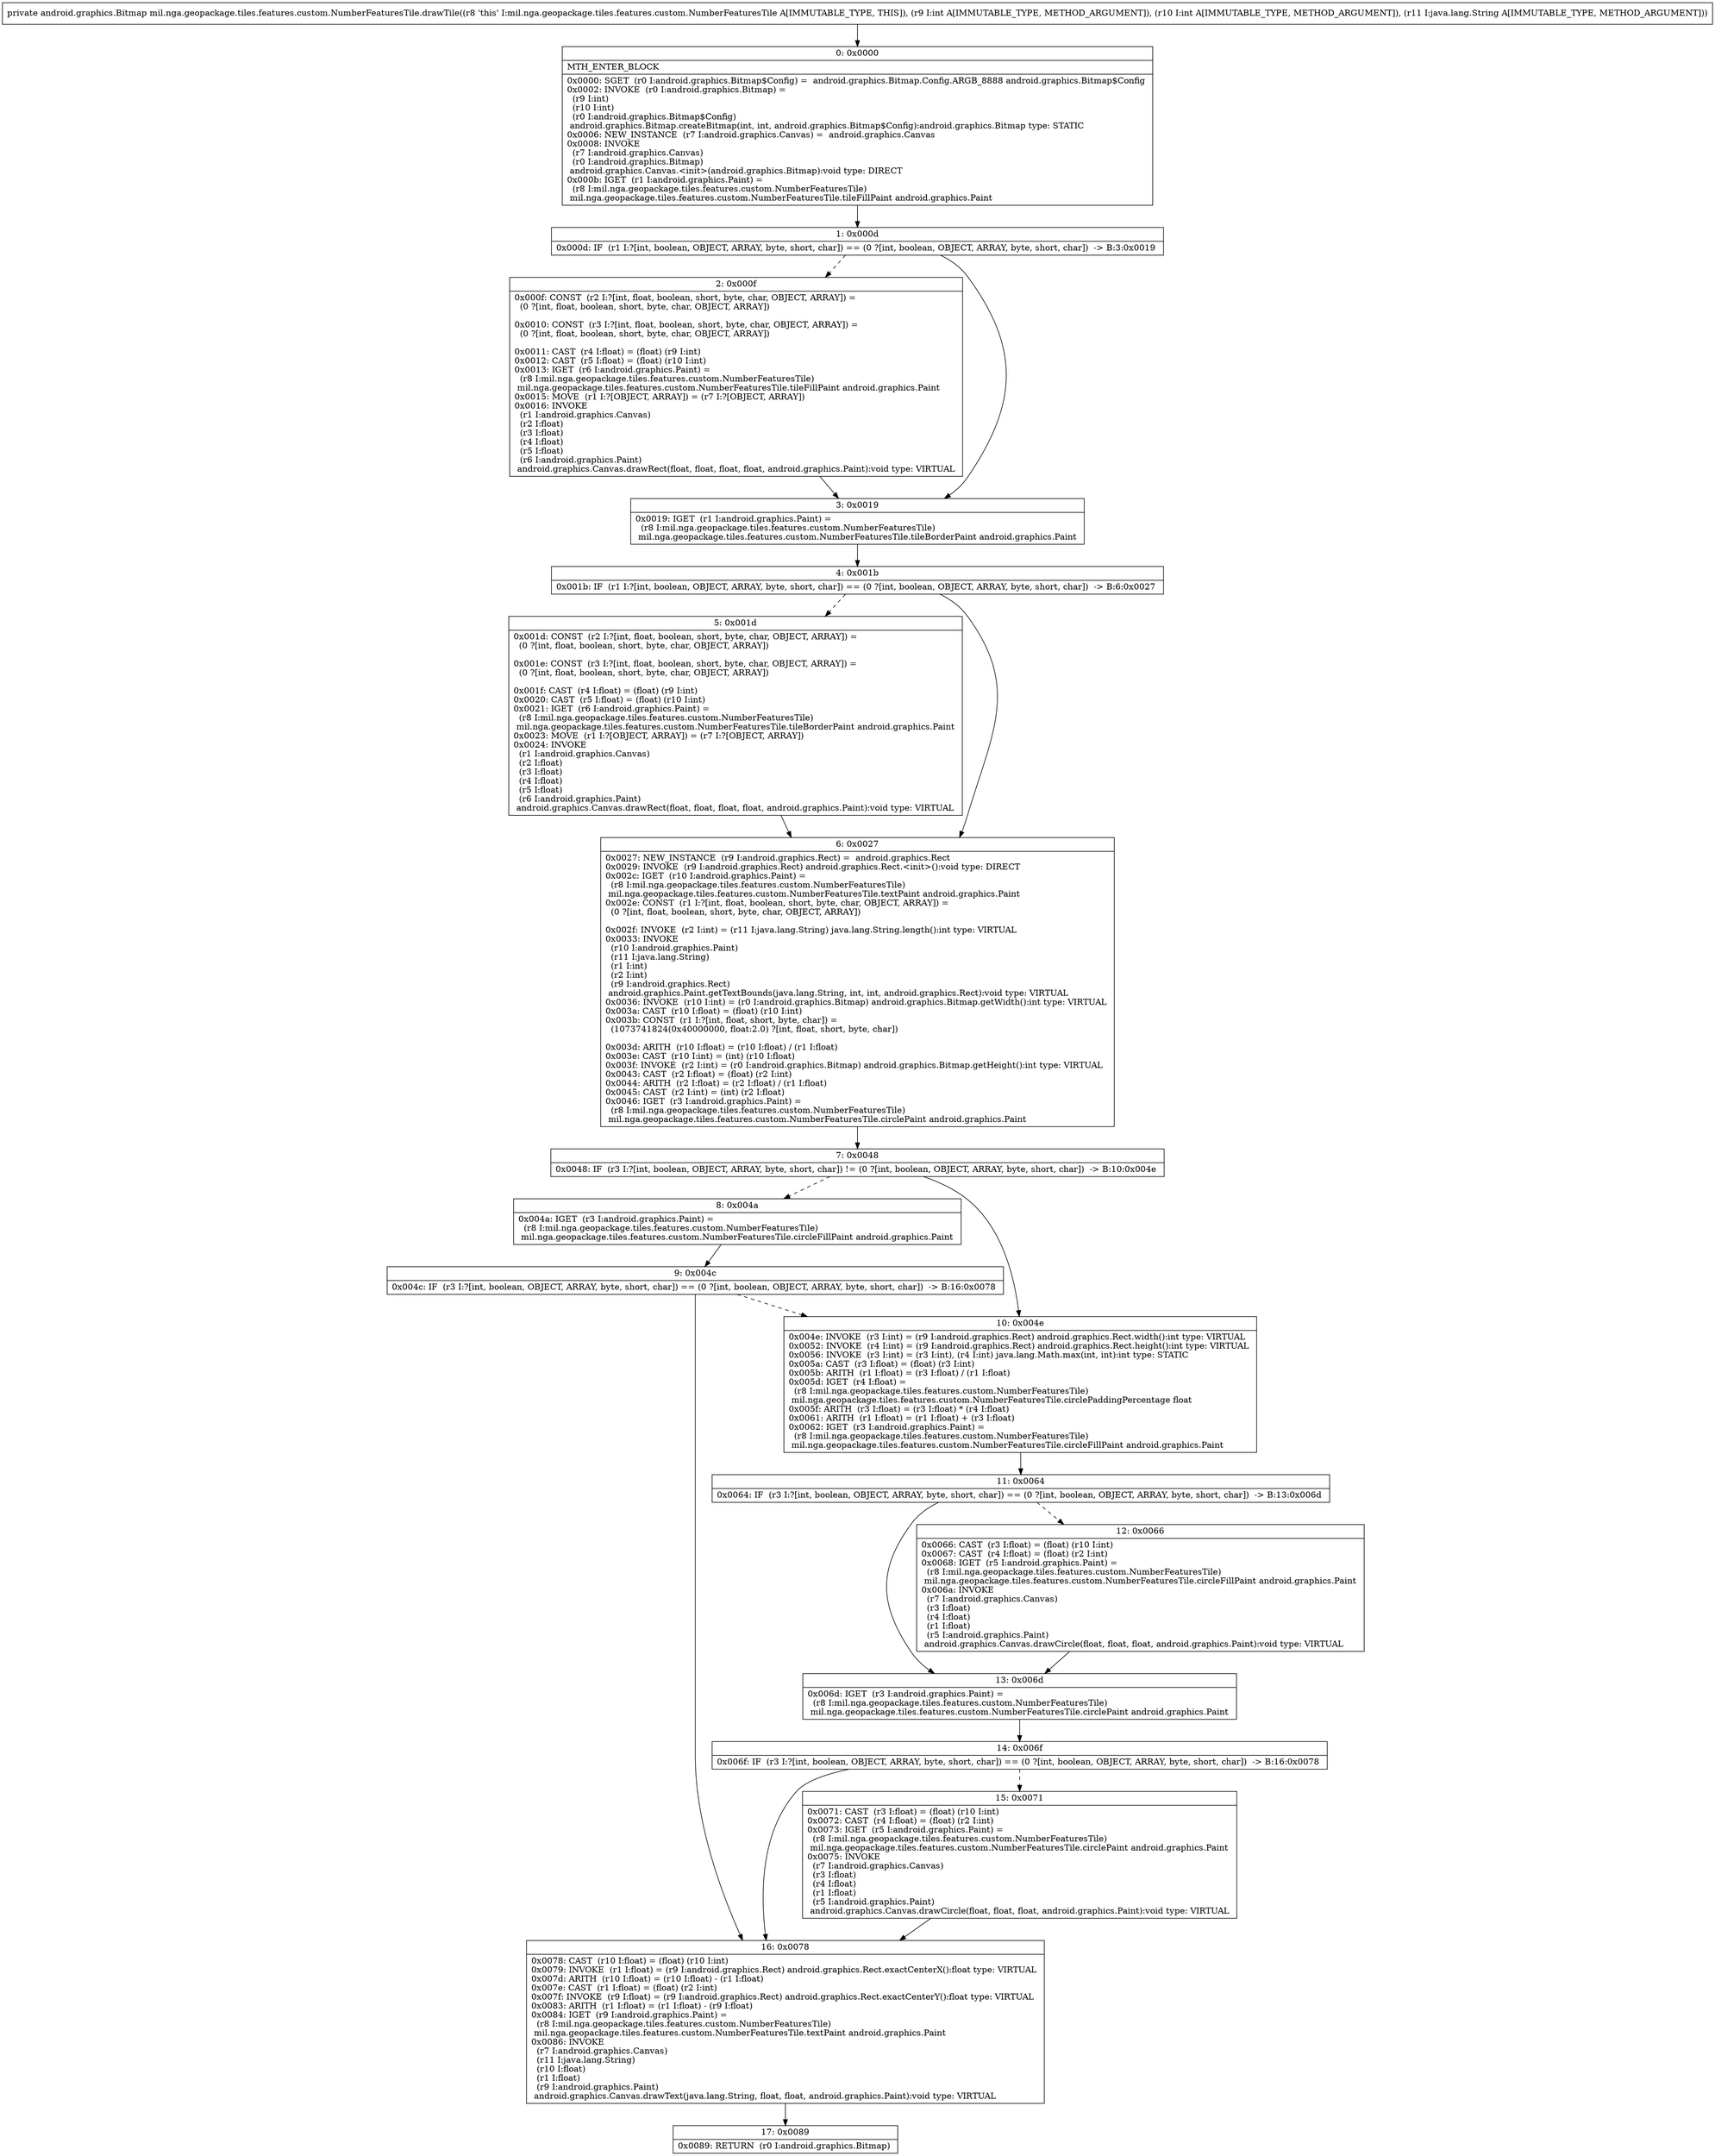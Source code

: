 digraph "CFG formil.nga.geopackage.tiles.features.custom.NumberFeaturesTile.drawTile(IILjava\/lang\/String;)Landroid\/graphics\/Bitmap;" {
Node_0 [shape=record,label="{0\:\ 0x0000|MTH_ENTER_BLOCK\l|0x0000: SGET  (r0 I:android.graphics.Bitmap$Config) =  android.graphics.Bitmap.Config.ARGB_8888 android.graphics.Bitmap$Config \l0x0002: INVOKE  (r0 I:android.graphics.Bitmap) = \l  (r9 I:int)\l  (r10 I:int)\l  (r0 I:android.graphics.Bitmap$Config)\l android.graphics.Bitmap.createBitmap(int, int, android.graphics.Bitmap$Config):android.graphics.Bitmap type: STATIC \l0x0006: NEW_INSTANCE  (r7 I:android.graphics.Canvas) =  android.graphics.Canvas \l0x0008: INVOKE  \l  (r7 I:android.graphics.Canvas)\l  (r0 I:android.graphics.Bitmap)\l android.graphics.Canvas.\<init\>(android.graphics.Bitmap):void type: DIRECT \l0x000b: IGET  (r1 I:android.graphics.Paint) = \l  (r8 I:mil.nga.geopackage.tiles.features.custom.NumberFeaturesTile)\l mil.nga.geopackage.tiles.features.custom.NumberFeaturesTile.tileFillPaint android.graphics.Paint \l}"];
Node_1 [shape=record,label="{1\:\ 0x000d|0x000d: IF  (r1 I:?[int, boolean, OBJECT, ARRAY, byte, short, char]) == (0 ?[int, boolean, OBJECT, ARRAY, byte, short, char])  \-\> B:3:0x0019 \l}"];
Node_2 [shape=record,label="{2\:\ 0x000f|0x000f: CONST  (r2 I:?[int, float, boolean, short, byte, char, OBJECT, ARRAY]) = \l  (0 ?[int, float, boolean, short, byte, char, OBJECT, ARRAY])\l \l0x0010: CONST  (r3 I:?[int, float, boolean, short, byte, char, OBJECT, ARRAY]) = \l  (0 ?[int, float, boolean, short, byte, char, OBJECT, ARRAY])\l \l0x0011: CAST  (r4 I:float) = (float) (r9 I:int) \l0x0012: CAST  (r5 I:float) = (float) (r10 I:int) \l0x0013: IGET  (r6 I:android.graphics.Paint) = \l  (r8 I:mil.nga.geopackage.tiles.features.custom.NumberFeaturesTile)\l mil.nga.geopackage.tiles.features.custom.NumberFeaturesTile.tileFillPaint android.graphics.Paint \l0x0015: MOVE  (r1 I:?[OBJECT, ARRAY]) = (r7 I:?[OBJECT, ARRAY]) \l0x0016: INVOKE  \l  (r1 I:android.graphics.Canvas)\l  (r2 I:float)\l  (r3 I:float)\l  (r4 I:float)\l  (r5 I:float)\l  (r6 I:android.graphics.Paint)\l android.graphics.Canvas.drawRect(float, float, float, float, android.graphics.Paint):void type: VIRTUAL \l}"];
Node_3 [shape=record,label="{3\:\ 0x0019|0x0019: IGET  (r1 I:android.graphics.Paint) = \l  (r8 I:mil.nga.geopackage.tiles.features.custom.NumberFeaturesTile)\l mil.nga.geopackage.tiles.features.custom.NumberFeaturesTile.tileBorderPaint android.graphics.Paint \l}"];
Node_4 [shape=record,label="{4\:\ 0x001b|0x001b: IF  (r1 I:?[int, boolean, OBJECT, ARRAY, byte, short, char]) == (0 ?[int, boolean, OBJECT, ARRAY, byte, short, char])  \-\> B:6:0x0027 \l}"];
Node_5 [shape=record,label="{5\:\ 0x001d|0x001d: CONST  (r2 I:?[int, float, boolean, short, byte, char, OBJECT, ARRAY]) = \l  (0 ?[int, float, boolean, short, byte, char, OBJECT, ARRAY])\l \l0x001e: CONST  (r3 I:?[int, float, boolean, short, byte, char, OBJECT, ARRAY]) = \l  (0 ?[int, float, boolean, short, byte, char, OBJECT, ARRAY])\l \l0x001f: CAST  (r4 I:float) = (float) (r9 I:int) \l0x0020: CAST  (r5 I:float) = (float) (r10 I:int) \l0x0021: IGET  (r6 I:android.graphics.Paint) = \l  (r8 I:mil.nga.geopackage.tiles.features.custom.NumberFeaturesTile)\l mil.nga.geopackage.tiles.features.custom.NumberFeaturesTile.tileBorderPaint android.graphics.Paint \l0x0023: MOVE  (r1 I:?[OBJECT, ARRAY]) = (r7 I:?[OBJECT, ARRAY]) \l0x0024: INVOKE  \l  (r1 I:android.graphics.Canvas)\l  (r2 I:float)\l  (r3 I:float)\l  (r4 I:float)\l  (r5 I:float)\l  (r6 I:android.graphics.Paint)\l android.graphics.Canvas.drawRect(float, float, float, float, android.graphics.Paint):void type: VIRTUAL \l}"];
Node_6 [shape=record,label="{6\:\ 0x0027|0x0027: NEW_INSTANCE  (r9 I:android.graphics.Rect) =  android.graphics.Rect \l0x0029: INVOKE  (r9 I:android.graphics.Rect) android.graphics.Rect.\<init\>():void type: DIRECT \l0x002c: IGET  (r10 I:android.graphics.Paint) = \l  (r8 I:mil.nga.geopackage.tiles.features.custom.NumberFeaturesTile)\l mil.nga.geopackage.tiles.features.custom.NumberFeaturesTile.textPaint android.graphics.Paint \l0x002e: CONST  (r1 I:?[int, float, boolean, short, byte, char, OBJECT, ARRAY]) = \l  (0 ?[int, float, boolean, short, byte, char, OBJECT, ARRAY])\l \l0x002f: INVOKE  (r2 I:int) = (r11 I:java.lang.String) java.lang.String.length():int type: VIRTUAL \l0x0033: INVOKE  \l  (r10 I:android.graphics.Paint)\l  (r11 I:java.lang.String)\l  (r1 I:int)\l  (r2 I:int)\l  (r9 I:android.graphics.Rect)\l android.graphics.Paint.getTextBounds(java.lang.String, int, int, android.graphics.Rect):void type: VIRTUAL \l0x0036: INVOKE  (r10 I:int) = (r0 I:android.graphics.Bitmap) android.graphics.Bitmap.getWidth():int type: VIRTUAL \l0x003a: CAST  (r10 I:float) = (float) (r10 I:int) \l0x003b: CONST  (r1 I:?[int, float, short, byte, char]) = \l  (1073741824(0x40000000, float:2.0) ?[int, float, short, byte, char])\l \l0x003d: ARITH  (r10 I:float) = (r10 I:float) \/ (r1 I:float) \l0x003e: CAST  (r10 I:int) = (int) (r10 I:float) \l0x003f: INVOKE  (r2 I:int) = (r0 I:android.graphics.Bitmap) android.graphics.Bitmap.getHeight():int type: VIRTUAL \l0x0043: CAST  (r2 I:float) = (float) (r2 I:int) \l0x0044: ARITH  (r2 I:float) = (r2 I:float) \/ (r1 I:float) \l0x0045: CAST  (r2 I:int) = (int) (r2 I:float) \l0x0046: IGET  (r3 I:android.graphics.Paint) = \l  (r8 I:mil.nga.geopackage.tiles.features.custom.NumberFeaturesTile)\l mil.nga.geopackage.tiles.features.custom.NumberFeaturesTile.circlePaint android.graphics.Paint \l}"];
Node_7 [shape=record,label="{7\:\ 0x0048|0x0048: IF  (r3 I:?[int, boolean, OBJECT, ARRAY, byte, short, char]) != (0 ?[int, boolean, OBJECT, ARRAY, byte, short, char])  \-\> B:10:0x004e \l}"];
Node_8 [shape=record,label="{8\:\ 0x004a|0x004a: IGET  (r3 I:android.graphics.Paint) = \l  (r8 I:mil.nga.geopackage.tiles.features.custom.NumberFeaturesTile)\l mil.nga.geopackage.tiles.features.custom.NumberFeaturesTile.circleFillPaint android.graphics.Paint \l}"];
Node_9 [shape=record,label="{9\:\ 0x004c|0x004c: IF  (r3 I:?[int, boolean, OBJECT, ARRAY, byte, short, char]) == (0 ?[int, boolean, OBJECT, ARRAY, byte, short, char])  \-\> B:16:0x0078 \l}"];
Node_10 [shape=record,label="{10\:\ 0x004e|0x004e: INVOKE  (r3 I:int) = (r9 I:android.graphics.Rect) android.graphics.Rect.width():int type: VIRTUAL \l0x0052: INVOKE  (r4 I:int) = (r9 I:android.graphics.Rect) android.graphics.Rect.height():int type: VIRTUAL \l0x0056: INVOKE  (r3 I:int) = (r3 I:int), (r4 I:int) java.lang.Math.max(int, int):int type: STATIC \l0x005a: CAST  (r3 I:float) = (float) (r3 I:int) \l0x005b: ARITH  (r1 I:float) = (r3 I:float) \/ (r1 I:float) \l0x005d: IGET  (r4 I:float) = \l  (r8 I:mil.nga.geopackage.tiles.features.custom.NumberFeaturesTile)\l mil.nga.geopackage.tiles.features.custom.NumberFeaturesTile.circlePaddingPercentage float \l0x005f: ARITH  (r3 I:float) = (r3 I:float) * (r4 I:float) \l0x0061: ARITH  (r1 I:float) = (r1 I:float) + (r3 I:float) \l0x0062: IGET  (r3 I:android.graphics.Paint) = \l  (r8 I:mil.nga.geopackage.tiles.features.custom.NumberFeaturesTile)\l mil.nga.geopackage.tiles.features.custom.NumberFeaturesTile.circleFillPaint android.graphics.Paint \l}"];
Node_11 [shape=record,label="{11\:\ 0x0064|0x0064: IF  (r3 I:?[int, boolean, OBJECT, ARRAY, byte, short, char]) == (0 ?[int, boolean, OBJECT, ARRAY, byte, short, char])  \-\> B:13:0x006d \l}"];
Node_12 [shape=record,label="{12\:\ 0x0066|0x0066: CAST  (r3 I:float) = (float) (r10 I:int) \l0x0067: CAST  (r4 I:float) = (float) (r2 I:int) \l0x0068: IGET  (r5 I:android.graphics.Paint) = \l  (r8 I:mil.nga.geopackage.tiles.features.custom.NumberFeaturesTile)\l mil.nga.geopackage.tiles.features.custom.NumberFeaturesTile.circleFillPaint android.graphics.Paint \l0x006a: INVOKE  \l  (r7 I:android.graphics.Canvas)\l  (r3 I:float)\l  (r4 I:float)\l  (r1 I:float)\l  (r5 I:android.graphics.Paint)\l android.graphics.Canvas.drawCircle(float, float, float, android.graphics.Paint):void type: VIRTUAL \l}"];
Node_13 [shape=record,label="{13\:\ 0x006d|0x006d: IGET  (r3 I:android.graphics.Paint) = \l  (r8 I:mil.nga.geopackage.tiles.features.custom.NumberFeaturesTile)\l mil.nga.geopackage.tiles.features.custom.NumberFeaturesTile.circlePaint android.graphics.Paint \l}"];
Node_14 [shape=record,label="{14\:\ 0x006f|0x006f: IF  (r3 I:?[int, boolean, OBJECT, ARRAY, byte, short, char]) == (0 ?[int, boolean, OBJECT, ARRAY, byte, short, char])  \-\> B:16:0x0078 \l}"];
Node_15 [shape=record,label="{15\:\ 0x0071|0x0071: CAST  (r3 I:float) = (float) (r10 I:int) \l0x0072: CAST  (r4 I:float) = (float) (r2 I:int) \l0x0073: IGET  (r5 I:android.graphics.Paint) = \l  (r8 I:mil.nga.geopackage.tiles.features.custom.NumberFeaturesTile)\l mil.nga.geopackage.tiles.features.custom.NumberFeaturesTile.circlePaint android.graphics.Paint \l0x0075: INVOKE  \l  (r7 I:android.graphics.Canvas)\l  (r3 I:float)\l  (r4 I:float)\l  (r1 I:float)\l  (r5 I:android.graphics.Paint)\l android.graphics.Canvas.drawCircle(float, float, float, android.graphics.Paint):void type: VIRTUAL \l}"];
Node_16 [shape=record,label="{16\:\ 0x0078|0x0078: CAST  (r10 I:float) = (float) (r10 I:int) \l0x0079: INVOKE  (r1 I:float) = (r9 I:android.graphics.Rect) android.graphics.Rect.exactCenterX():float type: VIRTUAL \l0x007d: ARITH  (r10 I:float) = (r10 I:float) \- (r1 I:float) \l0x007e: CAST  (r1 I:float) = (float) (r2 I:int) \l0x007f: INVOKE  (r9 I:float) = (r9 I:android.graphics.Rect) android.graphics.Rect.exactCenterY():float type: VIRTUAL \l0x0083: ARITH  (r1 I:float) = (r1 I:float) \- (r9 I:float) \l0x0084: IGET  (r9 I:android.graphics.Paint) = \l  (r8 I:mil.nga.geopackage.tiles.features.custom.NumberFeaturesTile)\l mil.nga.geopackage.tiles.features.custom.NumberFeaturesTile.textPaint android.graphics.Paint \l0x0086: INVOKE  \l  (r7 I:android.graphics.Canvas)\l  (r11 I:java.lang.String)\l  (r10 I:float)\l  (r1 I:float)\l  (r9 I:android.graphics.Paint)\l android.graphics.Canvas.drawText(java.lang.String, float, float, android.graphics.Paint):void type: VIRTUAL \l}"];
Node_17 [shape=record,label="{17\:\ 0x0089|0x0089: RETURN  (r0 I:android.graphics.Bitmap) \l}"];
MethodNode[shape=record,label="{private android.graphics.Bitmap mil.nga.geopackage.tiles.features.custom.NumberFeaturesTile.drawTile((r8 'this' I:mil.nga.geopackage.tiles.features.custom.NumberFeaturesTile A[IMMUTABLE_TYPE, THIS]), (r9 I:int A[IMMUTABLE_TYPE, METHOD_ARGUMENT]), (r10 I:int A[IMMUTABLE_TYPE, METHOD_ARGUMENT]), (r11 I:java.lang.String A[IMMUTABLE_TYPE, METHOD_ARGUMENT])) }"];
MethodNode -> Node_0;
Node_0 -> Node_1;
Node_1 -> Node_2[style=dashed];
Node_1 -> Node_3;
Node_2 -> Node_3;
Node_3 -> Node_4;
Node_4 -> Node_5[style=dashed];
Node_4 -> Node_6;
Node_5 -> Node_6;
Node_6 -> Node_7;
Node_7 -> Node_8[style=dashed];
Node_7 -> Node_10;
Node_8 -> Node_9;
Node_9 -> Node_10[style=dashed];
Node_9 -> Node_16;
Node_10 -> Node_11;
Node_11 -> Node_12[style=dashed];
Node_11 -> Node_13;
Node_12 -> Node_13;
Node_13 -> Node_14;
Node_14 -> Node_15[style=dashed];
Node_14 -> Node_16;
Node_15 -> Node_16;
Node_16 -> Node_17;
}

